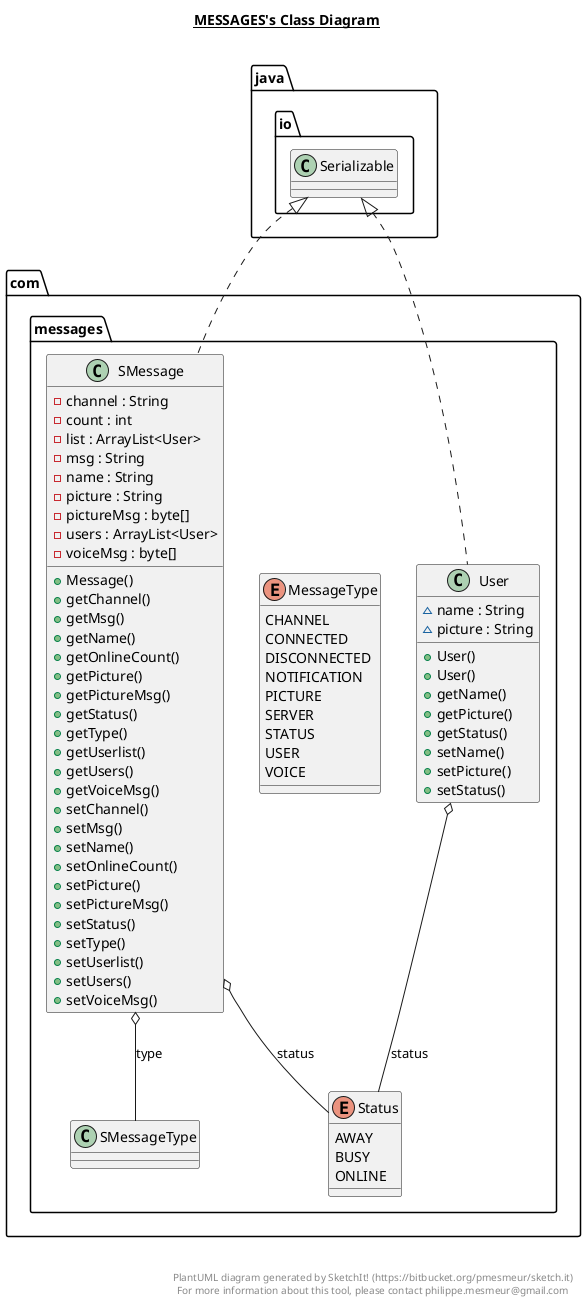 @startuml

title __MESSAGES's Class Diagram__\n

  namespace com.messages {
    class com.messages.SMessage {
        - channel : String
        - count : int
        - list : ArrayList<User>
        - msg : String
        - name : String
        - picture : String
        - pictureMsg : byte[]
        - users : ArrayList<User>
        - voiceMsg : byte[]
        + Message()
        + getChannel()
        + getMsg()
        + getName()
        + getOnlineCount()
        + getPicture()
        + getPictureMsg()
        + getStatus()
        + getType()
        + getUserlist()
        + getUsers()
        + getVoiceMsg()
        + setChannel()
        + setMsg()
        + setName()
        + setOnlineCount()
        + setPicture()
        + setPictureMsg()
        + setStatus()
        + setType()
        + setUserlist()
        + setUsers()
        + setVoiceMsg()
    }
  }
  

  namespace com.messages {
    enum MessageType {
      CHANNEL
      CONNECTED
      DISCONNECTED
      NOTIFICATION
      PICTURE
      SERVER
      STATUS
      USER
      VOICE
    }
  }
  

  namespace com.messages {
    enum Status {
      AWAY
      BUSY
      ONLINE
    }
  }
  

  namespace com.messages {
    class com.messages.User {
        ~ name : String
        ~ picture : String
        + User()
        + User()
        + getName()
        + getPicture()
        + getStatus()
        + setName()
        + setPicture()
        + setStatus()
    }
  }
  

  com.messages.SMessage .up.|> java.io.Serializable
  com.messages.SMessage o-- com.messages.Status : status
  com.messages.SMessage o-- com.messages.SMessageType : type
  com.messages.User .up.|> java.io.Serializable
  com.messages.User o-- com.messages.Status : status


right footer


PlantUML diagram generated by SketchIt! (https://bitbucket.org/pmesmeur/sketch.it)
For more information about this tool, please contact philippe.mesmeur@gmail.com
endfooter

@enduml
